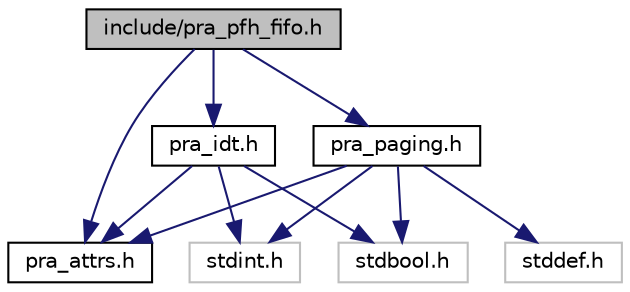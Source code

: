 digraph "include/pra_pfh_fifo.h"
{
 // LATEX_PDF_SIZE
  bgcolor="transparent";
  edge [fontname="Helvetica",fontsize="10",labelfontname="Helvetica",labelfontsize="10"];
  node [fontname="Helvetica",fontsize="10",shape=record];
  Node1 [label="include/pra_pfh_fifo.h",height=0.2,width=0.4,color="black", fillcolor="grey75", style="filled", fontcolor="black",tooltip="Implementation of FIFO page replacement algorithm."];
  Node1 -> Node2 [color="midnightblue",fontsize="10",style="solid",fontname="Helvetica"];
  Node2 [label="pra_idt.h",height=0.2,width=0.4,color="black",URL="$pra__idt_8h.html",tooltip="Contains IDT and interrupts initialization and management."];
  Node2 -> Node3 [color="midnightblue",fontsize="10",style="solid",fontname="Helvetica"];
  Node3 [label="pra_attrs.h",height=0.2,width=0.4,color="black",URL="$pra__attrs_8h.html",tooltip="Macro definitions for commonly used attributes."];
  Node2 -> Node4 [color="midnightblue",fontsize="10",style="solid",fontname="Helvetica"];
  Node4 [label="stdint.h",height=0.2,width=0.4,color="grey75",tooltip=" "];
  Node2 -> Node5 [color="midnightblue",fontsize="10",style="solid",fontname="Helvetica"];
  Node5 [label="stdbool.h",height=0.2,width=0.4,color="grey75",tooltip=" "];
  Node1 -> Node3 [color="midnightblue",fontsize="10",style="solid",fontname="Helvetica"];
  Node1 -> Node6 [color="midnightblue",fontsize="10",style="solid",fontname="Helvetica"];
  Node6 [label="pra_paging.h",height=0.2,width=0.4,color="black",URL="$pra__paging_8h.html",tooltip="Handles paging related functionality, such as allocation or invalidation of pages."];
  Node6 -> Node4 [color="midnightblue",fontsize="10",style="solid",fontname="Helvetica"];
  Node6 -> Node7 [color="midnightblue",fontsize="10",style="solid",fontname="Helvetica"];
  Node7 [label="stddef.h",height=0.2,width=0.4,color="grey75",tooltip=" "];
  Node6 -> Node5 [color="midnightblue",fontsize="10",style="solid",fontname="Helvetica"];
  Node6 -> Node3 [color="midnightblue",fontsize="10",style="solid",fontname="Helvetica"];
}

